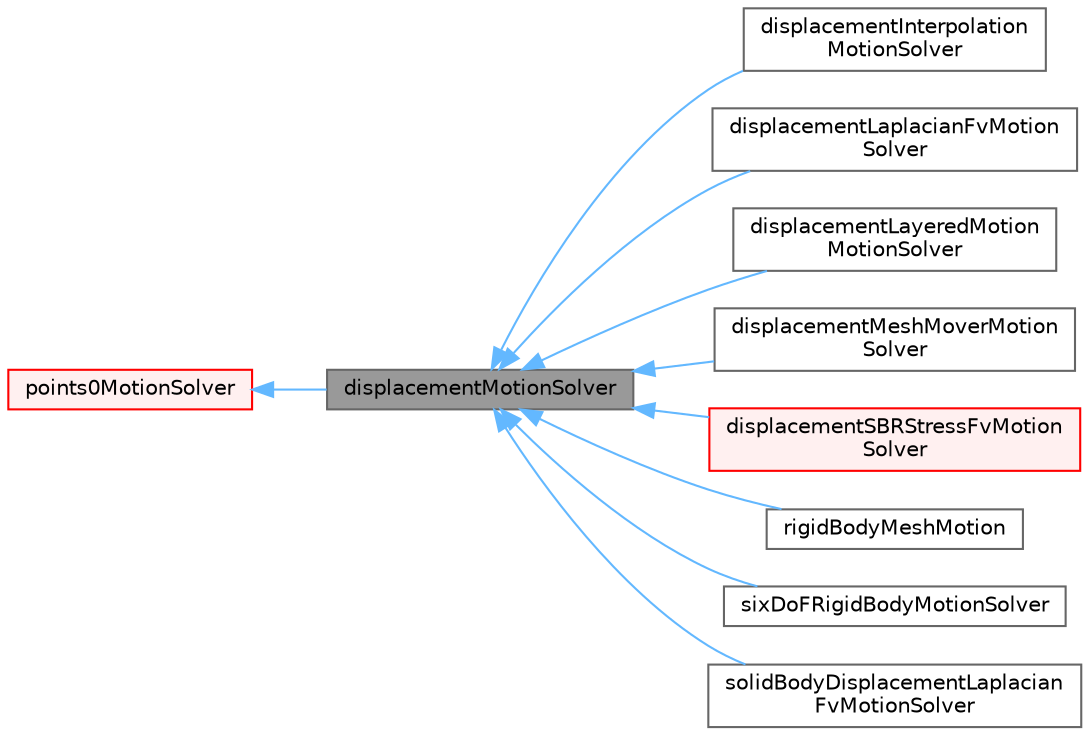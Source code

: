 digraph "displacementMotionSolver"
{
 // LATEX_PDF_SIZE
  bgcolor="transparent";
  edge [fontname=Helvetica,fontsize=10,labelfontname=Helvetica,labelfontsize=10];
  node [fontname=Helvetica,fontsize=10,shape=box,height=0.2,width=0.4];
  rankdir="LR";
  Node1 [id="Node000001",label="displacementMotionSolver",height=0.2,width=0.4,color="gray40", fillcolor="grey60", style="filled", fontcolor="black",tooltip="Virtual base class for displacement motion solver."];
  Node2 -> Node1 [id="edge1_Node000001_Node000002",dir="back",color="steelblue1",style="solid",tooltip=" "];
  Node2 [id="Node000002",label="points0MotionSolver",height=0.2,width=0.4,color="red", fillcolor="#FFF0F0", style="filled",URL="$classFoam_1_1points0MotionSolver.html",tooltip="Virtual base class for displacement motion solvers, where the point motion is relative to a set of fi..."];
  Node1 -> Node14 [id="edge2_Node000001_Node000014",dir="back",color="steelblue1",style="solid",tooltip=" "];
  Node14 [id="Node000014",label="displacementInterpolation\lMotionSolver",height=0.2,width=0.4,color="gray40", fillcolor="white", style="filled",URL="$classFoam_1_1displacementInterpolationMotionSolver.html",tooltip="Mesh motion solver for an fvMesh."];
  Node1 -> Node15 [id="edge3_Node000001_Node000015",dir="back",color="steelblue1",style="solid",tooltip=" "];
  Node15 [id="Node000015",label="displacementLaplacianFvMotion\lSolver",height=0.2,width=0.4,color="gray40", fillcolor="white", style="filled",URL="$classFoam_1_1displacementLaplacianFvMotionSolver.html",tooltip="Mesh motion solver for an fvMesh. Based on solving the cell-centre Laplacian for the motion displacem..."];
  Node1 -> Node16 [id="edge4_Node000001_Node000016",dir="back",color="steelblue1",style="solid",tooltip=" "];
  Node16 [id="Node000016",label="displacementLayeredMotion\lMotionSolver",height=0.2,width=0.4,color="gray40", fillcolor="white", style="filled",URL="$classFoam_1_1displacementLayeredMotionMotionSolver.html",tooltip="Mesh motion solver for an (multi-block) extruded fvMesh. Gets given the structure of the mesh blocks ..."];
  Node1 -> Node17 [id="edge5_Node000001_Node000017",dir="back",color="steelblue1",style="solid",tooltip=" "];
  Node17 [id="Node000017",label="displacementMeshMoverMotion\lSolver",height=0.2,width=0.4,color="gray40", fillcolor="white", style="filled",URL="$classFoam_1_1displacementMeshMoverMotionSolver.html",tooltip="Mesh motion solver for an fvMesh. Uses externalDisplacementMeshMover to do the mesh motion."];
  Node1 -> Node18 [id="edge6_Node000001_Node000018",dir="back",color="steelblue1",style="solid",tooltip=" "];
  Node18 [id="Node000018",label="displacementSBRStressFvMotion\lSolver",height=0.2,width=0.4,color="red", fillcolor="#FFF0F0", style="filled",URL="$classFoam_1_1displacementSBRStressFvMotionSolver.html",tooltip="Mesh motion solver for an fvMesh. Based on solving the cell-centre solid-body rotation stress equatio..."];
  Node1 -> Node20 [id="edge7_Node000001_Node000020",dir="back",color="steelblue1",style="solid",tooltip=" "];
  Node20 [id="Node000020",label="rigidBodyMeshMotion",height=0.2,width=0.4,color="gray40", fillcolor="white", style="filled",URL="$classFoam_1_1rigidBodyMeshMotion.html",tooltip="Rigid-body mesh motion solver for fvMesh."];
  Node1 -> Node21 [id="edge8_Node000001_Node000021",dir="back",color="steelblue1",style="solid",tooltip=" "];
  Node21 [id="Node000021",label="sixDoFRigidBodyMotionSolver",height=0.2,width=0.4,color="gray40", fillcolor="white", style="filled",URL="$classFoam_1_1sixDoFRigidBodyMotionSolver.html",tooltip="6-DoF solid-body mesh motion solver for an fvMesh."];
  Node1 -> Node22 [id="edge9_Node000001_Node000022",dir="back",color="steelblue1",style="solid",tooltip=" "];
  Node22 [id="Node000022",label="solidBodyDisplacementLaplacian\lFvMotionSolver",height=0.2,width=0.4,color="gray40", fillcolor="white", style="filled",URL="$classFoam_1_1solidBodyDisplacementLaplacianFvMotionSolver.html",tooltip="Applies Laplacian displacement solving on top of a transformation of the initial points using a solid..."];
}
